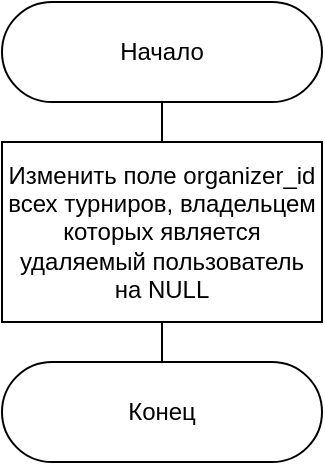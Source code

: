 <mxfile version="18.1.2" type="device"><diagram id="6htlZt_A_MJDnacrzkNA" name="Page-1"><mxGraphModel dx="1154" dy="752" grid="1" gridSize="10" guides="1" tooltips="1" connect="1" arrows="1" fold="1" page="1" pageScale="1" pageWidth="827" pageHeight="1169" math="0" shadow="0"><root><mxCell id="0"/><mxCell id="1" parent="0"/><mxCell id="AZKKszntIEYybUt5oYMQ-9" value="" style="edgeStyle=orthogonalEdgeStyle;rounded=0;orthogonalLoop=1;jettySize=auto;html=1;endArrow=none;" edge="1" parent="1" source="AZKKszntIEYybUt5oYMQ-4" target="AZKKszntIEYybUt5oYMQ-7"><mxGeometry relative="1" as="geometry"/></mxCell><mxCell id="AZKKszntIEYybUt5oYMQ-4" value="&lt;font style=&quot;font-size: 12px;&quot;&gt;Начало&lt;/font&gt;" style="rounded=1;whiteSpace=wrap;html=1;fontFamily=Helvetica;fontSize=12;arcSize=50;fontStyle=0" vertex="1" parent="1"><mxGeometry x="40.0" y="40" width="160" height="50" as="geometry"/></mxCell><mxCell id="AZKKszntIEYybUt5oYMQ-5" value="&lt;font style=&quot;font-size: 12px;&quot;&gt;Конец&lt;/font&gt;" style="rounded=1;whiteSpace=wrap;html=1;fontFamily=Helvetica;fontSize=12;arcSize=50;fontStyle=0" vertex="1" parent="1"><mxGeometry x="40" y="220" width="160" height="50" as="geometry"/></mxCell><mxCell id="AZKKszntIEYybUt5oYMQ-10" value="" style="edgeStyle=orthogonalEdgeStyle;rounded=0;orthogonalLoop=1;jettySize=auto;html=1;endArrow=none;" edge="1" parent="1" source="AZKKszntIEYybUt5oYMQ-7" target="AZKKszntIEYybUt5oYMQ-5"><mxGeometry relative="1" as="geometry"/></mxCell><mxCell id="AZKKszntIEYybUt5oYMQ-7" value="Изменить поле organizer_id всех турниров, владельцем которых является удаляемый пользователь на NULL" style="rounded=0;whiteSpace=wrap;html=1;absoluteArcSize=1;arcSize=14;strokeWidth=1;fontStyle=0;fontSize=12;fontFamily=Helvetica;" vertex="1" parent="1"><mxGeometry x="40" y="110" width="160" height="90" as="geometry"/></mxCell></root></mxGraphModel></diagram></mxfile>
